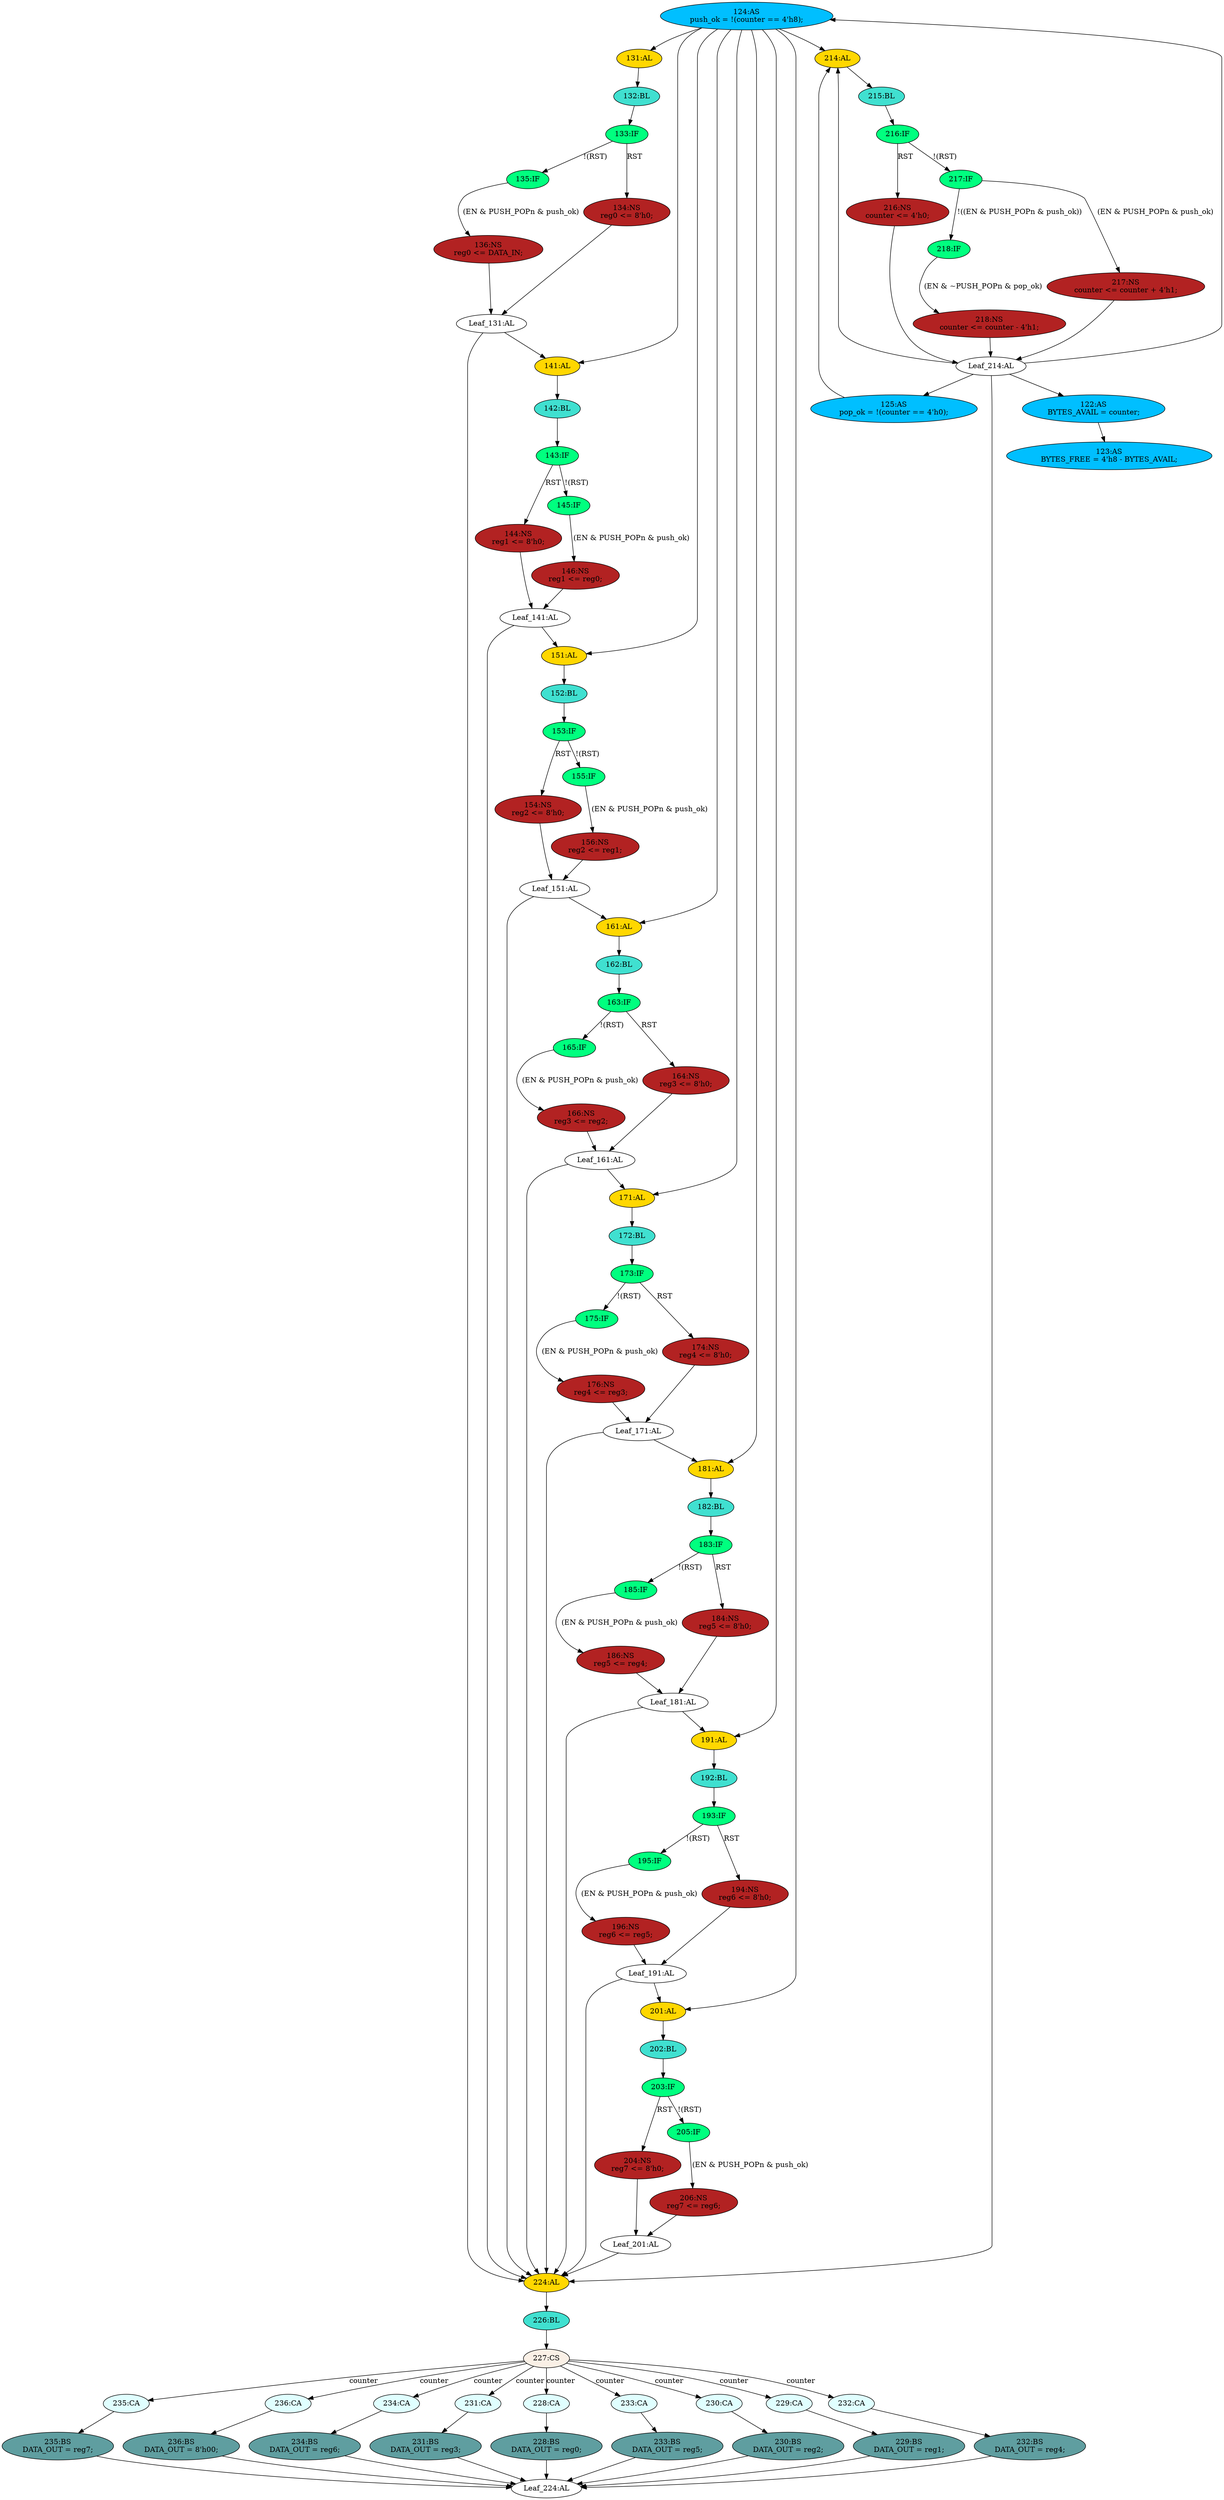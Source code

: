 strict digraph "compose( ,  )" {
	node [label="\N"];
	"Leaf_161:AL"	 [def_var="['reg3']",
		label="Leaf_161:AL"];
	"171:AL"	 [ast="<pyverilog.vparser.ast.Always object at 0x7fbcc988c250>",
		clk_sens=True,
		fillcolor=gold,
		label="171:AL",
		sens="['CLK', 'RST']",
		statements="[]",
		style=filled,
		typ=Always,
		use_var="['RST', 'EN', 'PUSH_POPn', 'reg3', 'push_ok']"];
	"Leaf_161:AL" -> "171:AL";
	"224:AL"	 [ast="<pyverilog.vparser.ast.Always object at 0x7fbcc987ead0>",
		clk_sens=False,
		fillcolor=gold,
		label="224:AL",
		sens="['counter', 'reg0', 'reg1', 'reg2', 'reg3', 'reg4', 'reg5', 'reg6', 'reg7']",
		statements="[]",
		style=filled,
		typ=Always,
		use_var="['reg5', 'reg6', 'reg7', 'reg4', 'counter', 'reg2', 'reg3', 'reg0', 'reg1']"];
	"Leaf_161:AL" -> "224:AL";
	"201:AL"	 [ast="<pyverilog.vparser.ast.Always object at 0x7fbcc9881610>",
		clk_sens=True,
		fillcolor=gold,
		label="201:AL",
		sens="['CLK', 'RST']",
		statements="[]",
		style=filled,
		typ=Always,
		use_var="['RST', 'reg6', 'EN', 'PUSH_POPn', 'push_ok']"];
	"202:BL"	 [ast="<pyverilog.vparser.ast.Block object at 0x7fbcc9881650>",
		fillcolor=turquoise,
		label="202:BL",
		statements="[]",
		style=filled,
		typ=Block];
	"201:AL" -> "202:BL"	 [cond="[]",
		lineno=None];
	"Leaf_171:AL"	 [def_var="['reg4']",
		label="Leaf_171:AL"];
	"181:AL"	 [ast="<pyverilog.vparser.ast.Always object at 0x7fbcc988c8d0>",
		clk_sens=True,
		fillcolor=gold,
		label="181:AL",
		sens="['CLK', 'RST']",
		statements="[]",
		style=filled,
		typ=Always,
		use_var="['RST', 'reg4', 'EN', 'PUSH_POPn', 'push_ok']"];
	"Leaf_171:AL" -> "181:AL";
	"Leaf_171:AL" -> "224:AL";
	"193:IF"	 [ast="<pyverilog.vparser.ast.IfStatement object at 0x7fbcc98810d0>",
		fillcolor=springgreen,
		label="193:IF",
		statements="[]",
		style=filled,
		typ=IfStatement];
	"195:IF"	 [ast="<pyverilog.vparser.ast.IfStatement object at 0x7fbcc98812d0>",
		fillcolor=springgreen,
		label="195:IF",
		statements="[]",
		style=filled,
		typ=IfStatement];
	"193:IF" -> "195:IF"	 [cond="['RST']",
		label="!(RST)",
		lineno=193];
	"194:NS"	 [ast="<pyverilog.vparser.ast.NonblockingSubstitution object at 0x7fbcc9881110>",
		fillcolor=firebrick,
		label="194:NS
reg6 <= 8'h0;",
		statements="[<pyverilog.vparser.ast.NonblockingSubstitution object at 0x7fbcc9881110>]",
		style=filled,
		typ=NonblockingSubstitution];
	"193:IF" -> "194:NS"	 [cond="['RST']",
		label=RST,
		lineno=193];
	"136:NS"	 [ast="<pyverilog.vparser.ast.NonblockingSubstitution object at 0x7fbcc9b65d10>",
		fillcolor=firebrick,
		label="136:NS
reg0 <= DATA_IN;",
		statements="[<pyverilog.vparser.ast.NonblockingSubstitution object at 0x7fbcc9b65d10>]",
		style=filled,
		typ=NonblockingSubstitution];
	"Leaf_131:AL"	 [def_var="['reg0']",
		label="Leaf_131:AL"];
	"136:NS" -> "Leaf_131:AL"	 [cond="[]",
		lineno=None];
	"185:IF"	 [ast="<pyverilog.vparser.ast.IfStatement object at 0x7fbcc988cc10>",
		fillcolor=springgreen,
		label="185:IF",
		statements="[]",
		style=filled,
		typ=IfStatement];
	"186:NS"	 [ast="<pyverilog.vparser.ast.NonblockingSubstitution object at 0x7fbcc988cdd0>",
		fillcolor=firebrick,
		label="186:NS
reg5 <= reg4;",
		statements="[<pyverilog.vparser.ast.NonblockingSubstitution object at 0x7fbcc988cdd0>]",
		style=filled,
		typ=NonblockingSubstitution];
	"185:IF" -> "186:NS"	 [cond="['EN', 'PUSH_POPn', 'push_ok']",
		label="(EN & PUSH_POPn & push_ok)",
		lineno=185];
	"204:NS"	 [ast="<pyverilog.vparser.ast.NonblockingSubstitution object at 0x7fbcc9881790>",
		fillcolor=firebrick,
		label="204:NS
reg7 <= 8'h0;",
		statements="[<pyverilog.vparser.ast.NonblockingSubstitution object at 0x7fbcc9881790>]",
		style=filled,
		typ=NonblockingSubstitution];
	"Leaf_201:AL"	 [def_var="['reg7']",
		label="Leaf_201:AL"];
	"204:NS" -> "Leaf_201:AL"	 [cond="[]",
		lineno=None];
	"151:AL"	 [ast="<pyverilog.vparser.ast.Always object at 0x7fbcc94a9510>",
		clk_sens=True,
		fillcolor=gold,
		label="151:AL",
		sens="['CLK', 'RST']",
		statements="[]",
		style=filled,
		typ=Always,
		use_var="['RST', 'EN', 'PUSH_POPn', 'push_ok', 'reg1']"];
	"152:BL"	 [ast="<pyverilog.vparser.ast.Block object at 0x7fbcc94a9550>",
		fillcolor=turquoise,
		label="152:BL",
		statements="[]",
		style=filled,
		typ=Block];
	"151:AL" -> "152:BL"	 [cond="[]",
		lineno=None];
	"205:IF"	 [ast="<pyverilog.vparser.ast.IfStatement object at 0x7fbcc9881950>",
		fillcolor=springgreen,
		label="205:IF",
		statements="[]",
		style=filled,
		typ=IfStatement];
	"206:NS"	 [ast="<pyverilog.vparser.ast.NonblockingSubstitution object at 0x7fbcc9881b10>",
		fillcolor=firebrick,
		label="206:NS
reg7 <= reg6;",
		statements="[<pyverilog.vparser.ast.NonblockingSubstitution object at 0x7fbcc9881b10>]",
		style=filled,
		typ=NonblockingSubstitution];
	"205:IF" -> "206:NS"	 [cond="['EN', 'PUSH_POPn', 'push_ok']",
		label="(EN & PUSH_POPn & push_ok)",
		lineno=205];
	"176:NS"	 [ast="<pyverilog.vparser.ast.NonblockingSubstitution object at 0x7fbcc988c750>",
		fillcolor=firebrick,
		label="176:NS
reg4 <= reg3;",
		statements="[<pyverilog.vparser.ast.NonblockingSubstitution object at 0x7fbcc988c750>]",
		style=filled,
		typ=NonblockingSubstitution];
	"176:NS" -> "Leaf_171:AL"	 [cond="[]",
		lineno=None];
	"161:AL"	 [ast="<pyverilog.vparser.ast.Always object at 0x7fbcc94a9b90>",
		clk_sens=True,
		fillcolor=gold,
		label="161:AL",
		sens="['CLK', 'RST']",
		statements="[]",
		style=filled,
		typ=Always,
		use_var="['RST', 'reg2', 'EN', 'PUSH_POPn', 'push_ok']"];
	"162:BL"	 [ast="<pyverilog.vparser.ast.Block object at 0x7fbcc94a9bd0>",
		fillcolor=turquoise,
		label="162:BL",
		statements="[]",
		style=filled,
		typ=Block];
	"161:AL" -> "162:BL"	 [cond="[]",
		lineno=None];
	"214:AL"	 [ast="<pyverilog.vparser.ast.Always object at 0x7fbcc9881c90>",
		clk_sens=True,
		fillcolor=gold,
		label="214:AL",
		sens="['CLK', 'RST']",
		statements="[]",
		style=filled,
		typ=Always,
		use_var="['EN', 'push_ok', 'PUSH_POPn', 'RST', 'pop_ok', 'counter']"];
	"215:BL"	 [ast="<pyverilog.vparser.ast.Block object at 0x7fbcc9881cd0>",
		fillcolor=turquoise,
		label="215:BL",
		statements="[]",
		style=filled,
		typ=Block];
	"214:AL" -> "215:BL"	 [cond="[]",
		lineno=None];
	"154:NS"	 [ast="<pyverilog.vparser.ast.NonblockingSubstitution object at 0x7fbcc94a9690>",
		fillcolor=firebrick,
		label="154:NS
reg2 <= 8'h0;",
		statements="[<pyverilog.vparser.ast.NonblockingSubstitution object at 0x7fbcc94a9690>]",
		style=filled,
		typ=NonblockingSubstitution];
	"Leaf_151:AL"	 [def_var="['reg2']",
		label="Leaf_151:AL"];
	"154:NS" -> "Leaf_151:AL"	 [cond="[]",
		lineno=None];
	"132:BL"	 [ast="<pyverilog.vparser.ast.Block object at 0x7fbcc9b65850>",
		fillcolor=turquoise,
		label="132:BL",
		statements="[]",
		style=filled,
		typ=Block];
	"133:IF"	 [ast="<pyverilog.vparser.ast.IfStatement object at 0x7fbcc9b65950>",
		fillcolor=springgreen,
		label="133:IF",
		statements="[]",
		style=filled,
		typ=IfStatement];
	"132:BL" -> "133:IF"	 [cond="[]",
		lineno=None];
	"166:NS"	 [ast="<pyverilog.vparser.ast.NonblockingSubstitution object at 0x7fbcc988c0d0>",
		fillcolor=firebrick,
		label="166:NS
reg3 <= reg2;",
		statements="[<pyverilog.vparser.ast.NonblockingSubstitution object at 0x7fbcc988c0d0>]",
		style=filled,
		typ=NonblockingSubstitution];
	"166:NS" -> "Leaf_161:AL"	 [cond="[]",
		lineno=None];
	"196:NS"	 [ast="<pyverilog.vparser.ast.NonblockingSubstitution object at 0x7fbcc9881490>",
		fillcolor=firebrick,
		label="196:NS
reg6 <= reg5;",
		statements="[<pyverilog.vparser.ast.NonblockingSubstitution object at 0x7fbcc9881490>]",
		style=filled,
		typ=NonblockingSubstitution];
	"195:IF" -> "196:NS"	 [cond="['EN', 'PUSH_POPn', 'push_ok']",
		label="(EN & PUSH_POPn & push_ok)",
		lineno=195];
	"155:IF"	 [ast="<pyverilog.vparser.ast.IfStatement object at 0x7fbcc94a9850>",
		fillcolor=springgreen,
		label="155:IF",
		statements="[]",
		style=filled,
		typ=IfStatement];
	"156:NS"	 [ast="<pyverilog.vparser.ast.NonblockingSubstitution object at 0x7fbcc94a9a10>",
		fillcolor=firebrick,
		label="156:NS
reg2 <= reg1;",
		statements="[<pyverilog.vparser.ast.NonblockingSubstitution object at 0x7fbcc94a9a10>]",
		style=filled,
		typ=NonblockingSubstitution];
	"155:IF" -> "156:NS"	 [cond="['EN', 'PUSH_POPn', 'push_ok']",
		label="(EN & PUSH_POPn & push_ok)",
		lineno=155];
	"235:BS"	 [ast="<pyverilog.vparser.ast.BlockingSubstitution object at 0x7fbcc9889b10>",
		fillcolor=cadetblue,
		label="235:BS
DATA_OUT = reg7;",
		statements="[<pyverilog.vparser.ast.BlockingSubstitution object at 0x7fbcc9889b10>]",
		style=filled,
		typ=BlockingSubstitution];
	"Leaf_224:AL"	 [def_var="['DATA_OUT']",
		label="Leaf_224:AL"];
	"235:BS" -> "Leaf_224:AL"	 [cond="[]",
		lineno=None];
	"218:IF"	 [ast="<pyverilog.vparser.ast.IfStatement object at 0x7fbcc987e510>",
		fillcolor=springgreen,
		label="218:IF",
		statements="[]",
		style=filled,
		typ=IfStatement];
	"218:NS"	 [ast="<pyverilog.vparser.ast.NonblockingSubstitution object at 0x7fbcc987e690>",
		fillcolor=firebrick,
		label="218:NS
counter <= counter - 4'h1;",
		statements="[<pyverilog.vparser.ast.NonblockingSubstitution object at 0x7fbcc987e690>]",
		style=filled,
		typ=NonblockingSubstitution];
	"218:IF" -> "218:NS"	 [cond="['EN', 'PUSH_POPn', 'pop_ok']",
		label="(EN & ~PUSH_POPn & pop_ok)",
		lineno=218];
	"236:BS"	 [ast="<pyverilog.vparser.ast.BlockingSubstitution object at 0x7fbcc9889cd0>",
		fillcolor=cadetblue,
		label="236:BS
DATA_OUT = 8'h00;",
		statements="[<pyverilog.vparser.ast.BlockingSubstitution object at 0x7fbcc9889cd0>]",
		style=filled,
		typ=BlockingSubstitution];
	"236:BS" -> "Leaf_224:AL"	 [cond="[]",
		lineno=None];
	"142:BL"	 [ast="<pyverilog.vparser.ast.Block object at 0x7fbcc9b65e90>",
		fillcolor=turquoise,
		label="142:BL",
		statements="[]",
		style=filled,
		typ=Block];
	"143:IF"	 [ast="<pyverilog.vparser.ast.IfStatement object at 0x7fbcc9b65f90>",
		fillcolor=springgreen,
		label="143:IF",
		statements="[]",
		style=filled,
		typ=IfStatement];
	"142:BL" -> "143:IF"	 [cond="[]",
		lineno=None];
	"234:BS"	 [ast="<pyverilog.vparser.ast.BlockingSubstitution object at 0x7fbcc9889910>",
		fillcolor=cadetblue,
		label="234:BS
DATA_OUT = reg6;",
		statements="[<pyverilog.vparser.ast.BlockingSubstitution object at 0x7fbcc9889910>]",
		style=filled,
		typ=BlockingSubstitution];
	"234:BS" -> "Leaf_224:AL"	 [cond="[]",
		lineno=None];
	"231:CA"	 [ast="<pyverilog.vparser.ast.Case object at 0x7fbcc9889210>",
		fillcolor=lightcyan,
		label="231:CA",
		statements="[]",
		style=filled,
		typ=Case];
	"231:BS"	 [ast="<pyverilog.vparser.ast.BlockingSubstitution object at 0x7fbcc9889310>",
		fillcolor=cadetblue,
		label="231:BS
DATA_OUT = reg3;",
		statements="[<pyverilog.vparser.ast.BlockingSubstitution object at 0x7fbcc9889310>]",
		style=filled,
		typ=BlockingSubstitution];
	"231:CA" -> "231:BS"	 [cond="[]",
		lineno=None];
	"228:CA"	 [ast="<pyverilog.vparser.ast.Case object at 0x7fbcc987ebd0>",
		fillcolor=lightcyan,
		label="228:CA",
		statements="[]",
		style=filled,
		typ=Case];
	"228:BS"	 [ast="<pyverilog.vparser.ast.BlockingSubstitution object at 0x7fbcc987ecd0>",
		fillcolor=cadetblue,
		label="228:BS
DATA_OUT = reg0;",
		statements="[<pyverilog.vparser.ast.BlockingSubstitution object at 0x7fbcc987ecd0>]",
		style=filled,
		typ=BlockingSubstitution];
	"228:CA" -> "228:BS"	 [cond="[]",
		lineno=None];
	"217:NS"	 [ast="<pyverilog.vparser.ast.NonblockingSubstitution object at 0x7fbcc987e250>",
		fillcolor=firebrick,
		label="217:NS
counter <= counter + 4'h1;",
		statements="[<pyverilog.vparser.ast.NonblockingSubstitution object at 0x7fbcc987e250>]",
		style=filled,
		typ=NonblockingSubstitution];
	"Leaf_214:AL"	 [def_var="['counter']",
		label="Leaf_214:AL"];
	"217:NS" -> "Leaf_214:AL"	 [cond="[]",
		lineno=None];
	"131:AL"	 [ast="<pyverilog.vparser.ast.Always object at 0x7fbcc9b65810>",
		clk_sens=True,
		fillcolor=gold,
		label="131:AL",
		sens="['CLK', 'RST']",
		statements="[]",
		style=filled,
		typ=Always,
		use_var="['RST', 'EN', 'PUSH_POPn', 'DATA_IN', 'push_ok']"];
	"131:AL" -> "132:BL"	 [cond="[]",
		lineno=None];
	"163:IF"	 [ast="<pyverilog.vparser.ast.IfStatement object at 0x7fbcc94a9cd0>",
		fillcolor=springgreen,
		label="163:IF",
		statements="[]",
		style=filled,
		typ=IfStatement];
	"162:BL" -> "163:IF"	 [cond="[]",
		lineno=None];
	"164:NS"	 [ast="<pyverilog.vparser.ast.NonblockingSubstitution object at 0x7fbcc94a9d10>",
		fillcolor=firebrick,
		label="164:NS
reg3 <= 8'h0;",
		statements="[<pyverilog.vparser.ast.NonblockingSubstitution object at 0x7fbcc94a9d10>]",
		style=filled,
		typ=NonblockingSubstitution];
	"163:IF" -> "164:NS"	 [cond="['RST']",
		label=RST,
		lineno=163];
	"165:IF"	 [ast="<pyverilog.vparser.ast.IfStatement object at 0x7fbcc94a9ed0>",
		fillcolor=springgreen,
		label="165:IF",
		statements="[]",
		style=filled,
		typ=IfStatement];
	"163:IF" -> "165:IF"	 [cond="['RST']",
		label="!(RST)",
		lineno=163];
	"172:BL"	 [ast="<pyverilog.vparser.ast.Block object at 0x7fbcc988c290>",
		fillcolor=turquoise,
		label="172:BL",
		statements="[]",
		style=filled,
		typ=Block];
	"171:AL" -> "172:BL"	 [cond="[]",
		lineno=None];
	"141:AL"	 [ast="<pyverilog.vparser.ast.Always object at 0x7fbcc9b65e50>",
		clk_sens=True,
		fillcolor=gold,
		label="141:AL",
		sens="['CLK', 'RST']",
		statements="[]",
		style=filled,
		typ=Always,
		use_var="['RST', 'EN', 'PUSH_POPn', 'reg0', 'push_ok']"];
	"141:AL" -> "142:BL"	 [cond="[]",
		lineno=None];
	"228:BS" -> "Leaf_224:AL"	 [cond="[]",
		lineno=None];
	"153:IF"	 [ast="<pyverilog.vparser.ast.IfStatement object at 0x7fbcc94a9650>",
		fillcolor=springgreen,
		label="153:IF",
		statements="[]",
		style=filled,
		typ=IfStatement];
	"153:IF" -> "154:NS"	 [cond="['RST']",
		label=RST,
		lineno=153];
	"153:IF" -> "155:IF"	 [cond="['RST']",
		label="!(RST)",
		lineno=153];
	"183:IF"	 [ast="<pyverilog.vparser.ast.IfStatement object at 0x7fbcc988ca10>",
		fillcolor=springgreen,
		label="183:IF",
		statements="[]",
		style=filled,
		typ=IfStatement];
	"183:IF" -> "185:IF"	 [cond="['RST']",
		label="!(RST)",
		lineno=183];
	"184:NS"	 [ast="<pyverilog.vparser.ast.NonblockingSubstitution object at 0x7fbcc988ca50>",
		fillcolor=firebrick,
		label="184:NS
reg5 <= 8'h0;",
		statements="[<pyverilog.vparser.ast.NonblockingSubstitution object at 0x7fbcc988ca50>]",
		style=filled,
		typ=NonblockingSubstitution];
	"183:IF" -> "184:NS"	 [cond="['RST']",
		label=RST,
		lineno=183];
	"231:BS" -> "Leaf_224:AL"	 [cond="[]",
		lineno=None];
	"236:CA"	 [ast="<pyverilog.vparser.ast.Case object at 0x7fbcc9889bd0>",
		fillcolor=lightcyan,
		label="236:CA",
		statements="[]",
		style=filled,
		typ=Case];
	"236:CA" -> "236:BS"	 [cond="[]",
		lineno=None];
	"Leaf_151:AL" -> "161:AL";
	"Leaf_151:AL" -> "224:AL";
	"144:NS"	 [ast="<pyverilog.vparser.ast.NonblockingSubstitution object at 0x7fbcc9b65fd0>",
		fillcolor=firebrick,
		label="144:NS
reg1 <= 8'h0;",
		statements="[<pyverilog.vparser.ast.NonblockingSubstitution object at 0x7fbcc9b65fd0>]",
		style=filled,
		typ=NonblockingSubstitution];
	"Leaf_141:AL"	 [def_var="['reg1']",
		label="Leaf_141:AL"];
	"144:NS" -> "Leaf_141:AL"	 [cond="[]",
		lineno=None];
	"192:BL"	 [ast="<pyverilog.vparser.ast.Block object at 0x7fbcc988cf90>",
		fillcolor=turquoise,
		label="192:BL",
		statements="[]",
		style=filled,
		typ=Block];
	"192:BL" -> "193:IF"	 [cond="[]",
		lineno=None];
	"Leaf_181:AL"	 [def_var="['reg5']",
		label="Leaf_181:AL"];
	"186:NS" -> "Leaf_181:AL"	 [cond="[]",
		lineno=None];
	"216:IF"	 [ast="<pyverilog.vparser.ast.IfStatement object at 0x7fbcc9881dd0>",
		fillcolor=springgreen,
		label="216:IF",
		statements="[]",
		style=filled,
		typ=IfStatement];
	"215:BL" -> "216:IF"	 [cond="[]",
		lineno=None];
	"216:NS"	 [ast="<pyverilog.vparser.ast.NonblockingSubstitution object at 0x7fbcc9881e10>",
		fillcolor=firebrick,
		label="216:NS
counter <= 4'h0;",
		statements="[<pyverilog.vparser.ast.NonblockingSubstitution object at 0x7fbcc9881e10>]",
		style=filled,
		typ=NonblockingSubstitution];
	"216:NS" -> "Leaf_214:AL"	 [cond="[]",
		lineno=None];
	"135:IF"	 [ast="<pyverilog.vparser.ast.IfStatement object at 0x7fbcc9b65b50>",
		fillcolor=springgreen,
		label="135:IF",
		statements="[]",
		style=filled,
		typ=IfStatement];
	"135:IF" -> "136:NS"	 [cond="['EN', 'PUSH_POPn', 'push_ok']",
		label="(EN & PUSH_POPn & push_ok)",
		lineno=135];
	"233:CA"	 [ast="<pyverilog.vparser.ast.Case object at 0x7fbcc9889610>",
		fillcolor=lightcyan,
		label="233:CA",
		statements="[]",
		style=filled,
		typ=Case];
	"233:BS"	 [ast="<pyverilog.vparser.ast.BlockingSubstitution object at 0x7fbcc9889710>",
		fillcolor=cadetblue,
		label="233:BS
DATA_OUT = reg5;",
		statements="[<pyverilog.vparser.ast.BlockingSubstitution object at 0x7fbcc9889710>]",
		style=filled,
		typ=BlockingSubstitution];
	"233:CA" -> "233:BS"	 [cond="[]",
		lineno=None];
	"230:CA"	 [ast="<pyverilog.vparser.ast.Case object at 0x7fbcc987efd0>",
		fillcolor=lightcyan,
		label="230:CA",
		statements="[]",
		style=filled,
		typ=Case];
	"230:BS"	 [ast="<pyverilog.vparser.ast.BlockingSubstitution object at 0x7fbcc9889110>",
		fillcolor=cadetblue,
		label="230:BS
DATA_OUT = reg2;",
		statements="[<pyverilog.vparser.ast.BlockingSubstitution object at 0x7fbcc9889110>]",
		style=filled,
		typ=BlockingSubstitution];
	"230:CA" -> "230:BS"	 [cond="[]",
		lineno=None];
	"Leaf_191:AL"	 [def_var="['reg6']",
		label="Leaf_191:AL"];
	"Leaf_191:AL" -> "201:AL";
	"Leaf_191:AL" -> "224:AL";
	"196:NS" -> "Leaf_191:AL"	 [cond="[]",
		lineno=None];
	"125:AS"	 [ast="<pyverilog.vparser.ast.Assign object at 0x7fbcc9b655d0>",
		def_var="['pop_ok']",
		fillcolor=deepskyblue,
		label="125:AS
pop_ok = !(counter == 4'h0);",
		statements="[]",
		style=filled,
		typ=Assign,
		use_var="['counter']"];
	"125:AS" -> "214:AL";
	"216:IF" -> "216:NS"	 [cond="['RST']",
		label=RST,
		lineno=216];
	"217:IF"	 [ast="<pyverilog.vparser.ast.IfStatement object at 0x7fbcc987e210>",
		fillcolor=springgreen,
		label="217:IF",
		statements="[]",
		style=filled,
		typ=IfStatement];
	"216:IF" -> "217:IF"	 [cond="['RST']",
		label="!(RST)",
		lineno=216];
	"229:BS"	 [ast="<pyverilog.vparser.ast.BlockingSubstitution object at 0x7fbcc987ef10>",
		fillcolor=cadetblue,
		label="229:BS
DATA_OUT = reg1;",
		statements="[<pyverilog.vparser.ast.BlockingSubstitution object at 0x7fbcc987ef10>]",
		style=filled,
		typ=BlockingSubstitution];
	"229:BS" -> "Leaf_224:AL"	 [cond="[]",
		lineno=None];
	"173:IF"	 [ast="<pyverilog.vparser.ast.IfStatement object at 0x7fbcc988c390>",
		fillcolor=springgreen,
		label="173:IF",
		statements="[]",
		style=filled,
		typ=IfStatement];
	"175:IF"	 [ast="<pyverilog.vparser.ast.IfStatement object at 0x7fbcc988c590>",
		fillcolor=springgreen,
		label="175:IF",
		statements="[]",
		style=filled,
		typ=IfStatement];
	"173:IF" -> "175:IF"	 [cond="['RST']",
		label="!(RST)",
		lineno=173];
	"174:NS"	 [ast="<pyverilog.vparser.ast.NonblockingSubstitution object at 0x7fbcc988c3d0>",
		fillcolor=firebrick,
		label="174:NS
reg4 <= 8'h0;",
		statements="[<pyverilog.vparser.ast.NonblockingSubstitution object at 0x7fbcc988c3d0>]",
		style=filled,
		typ=NonblockingSubstitution];
	"173:IF" -> "174:NS"	 [cond="['RST']",
		label=RST,
		lineno=173];
	"182:BL"	 [ast="<pyverilog.vparser.ast.Block object at 0x7fbcc988c910>",
		fillcolor=turquoise,
		label="182:BL",
		statements="[]",
		style=filled,
		typ=Block];
	"181:AL" -> "182:BL"	 [cond="[]",
		lineno=None];
	"234:CA"	 [ast="<pyverilog.vparser.ast.Case object at 0x7fbcc9889810>",
		fillcolor=lightcyan,
		label="234:CA",
		statements="[]",
		style=filled,
		typ=Case];
	"234:CA" -> "234:BS"	 [cond="[]",
		lineno=None];
	"Leaf_214:AL" -> "214:AL";
	"Leaf_214:AL" -> "125:AS";
	"Leaf_214:AL" -> "224:AL";
	"122:AS"	 [ast="<pyverilog.vparser.ast.Assign object at 0x7fbcc9748f50>",
		def_var="['BYTES_AVAIL']",
		fillcolor=deepskyblue,
		label="122:AS
BYTES_AVAIL = counter;",
		statements="[]",
		style=filled,
		typ=Assign,
		use_var="['counter']"];
	"Leaf_214:AL" -> "122:AS";
	"124:AS"	 [ast="<pyverilog.vparser.ast.Assign object at 0x7fbcc9b653d0>",
		def_var="['push_ok']",
		fillcolor=deepskyblue,
		label="124:AS
push_ok = !(counter == 4'h8);",
		statements="[]",
		style=filled,
		typ=Assign,
		use_var="['counter']"];
	"Leaf_214:AL" -> "124:AS";
	"233:BS" -> "Leaf_224:AL"	 [cond="[]",
		lineno=None];
	"203:IF"	 [ast="<pyverilog.vparser.ast.IfStatement object at 0x7fbcc9881750>",
		fillcolor=springgreen,
		label="203:IF",
		statements="[]",
		style=filled,
		typ=IfStatement];
	"202:BL" -> "203:IF"	 [cond="[]",
		lineno=None];
	"146:NS"	 [ast="<pyverilog.vparser.ast.NonblockingSubstitution object at 0x7fbcc94a9390>",
		fillcolor=firebrick,
		label="146:NS
reg1 <= reg0;",
		statements="[<pyverilog.vparser.ast.NonblockingSubstitution object at 0x7fbcc94a9390>]",
		style=filled,
		typ=NonblockingSubstitution];
	"146:NS" -> "Leaf_141:AL"	 [cond="[]",
		lineno=None];
	"206:NS" -> "Leaf_201:AL"	 [cond="[]",
		lineno=None];
	"143:IF" -> "144:NS"	 [cond="['RST']",
		label=RST,
		lineno=143];
	"145:IF"	 [ast="<pyverilog.vparser.ast.IfStatement object at 0x7fbcc94a91d0>",
		fillcolor=springgreen,
		label="145:IF",
		statements="[]",
		style=filled,
		typ=IfStatement];
	"143:IF" -> "145:IF"	 [cond="['RST']",
		label="!(RST)",
		lineno=143];
	"152:BL" -> "153:IF"	 [cond="[]",
		lineno=None];
	"Leaf_141:AL" -> "151:AL";
	"Leaf_141:AL" -> "224:AL";
	"235:CA"	 [ast="<pyverilog.vparser.ast.Case object at 0x7fbcc9889a10>",
		fillcolor=lightcyan,
		label="235:CA",
		statements="[]",
		style=filled,
		typ=Case];
	"235:CA" -> "235:BS"	 [cond="[]",
		lineno=None];
	"229:CA"	 [ast="<pyverilog.vparser.ast.Case object at 0x7fbcc987ee10>",
		fillcolor=lightcyan,
		label="229:CA",
		statements="[]",
		style=filled,
		typ=Case];
	"229:CA" -> "229:BS"	 [cond="[]",
		lineno=None];
	"172:BL" -> "173:IF"	 [cond="[]",
		lineno=None];
	"184:NS" -> "Leaf_181:AL"	 [cond="[]",
		lineno=None];
	"164:NS" -> "Leaf_161:AL"	 [cond="[]",
		lineno=None];
	"165:IF" -> "166:NS"	 [cond="['EN', 'PUSH_POPn', 'push_ok']",
		label="(EN & PUSH_POPn & push_ok)",
		lineno=165];
	"133:IF" -> "135:IF"	 [cond="['RST']",
		label="!(RST)",
		lineno=133];
	"134:NS"	 [ast="<pyverilog.vparser.ast.NonblockingSubstitution object at 0x7fbcc9b65990>",
		fillcolor=firebrick,
		label="134:NS
reg0 <= 8'h0;",
		statements="[<pyverilog.vparser.ast.NonblockingSubstitution object at 0x7fbcc9b65990>]",
		style=filled,
		typ=NonblockingSubstitution];
	"133:IF" -> "134:NS"	 [cond="['RST']",
		label=RST,
		lineno=133];
	"182:BL" -> "183:IF"	 [cond="[]",
		lineno=None];
	"175:IF" -> "176:NS"	 [cond="['EN', 'PUSH_POPn', 'push_ok']",
		label="(EN & PUSH_POPn & push_ok)",
		lineno=175];
	"226:BL"	 [ast="<pyverilog.vparser.ast.Block object at 0x7fbcc987ea90>",
		fillcolor=turquoise,
		label="226:BL",
		statements="[]",
		style=filled,
		typ=Block];
	"224:AL" -> "226:BL"	 [cond="[]",
		lineno=None];
	"156:NS" -> "Leaf_151:AL"	 [cond="[]",
		lineno=None];
	"227:CS"	 [ast="<pyverilog.vparser.ast.CaseStatement object at 0x7fbcc9889b90>",
		fillcolor=linen,
		label="227:CS",
		statements="[]",
		style=filled,
		typ=CaseStatement];
	"227:CS" -> "231:CA"	 [cond="['counter']",
		label=counter,
		lineno=227];
	"227:CS" -> "228:CA"	 [cond="['counter']",
		label=counter,
		lineno=227];
	"227:CS" -> "236:CA"	 [cond="['counter']",
		label=counter,
		lineno=227];
	"227:CS" -> "233:CA"	 [cond="['counter']",
		label=counter,
		lineno=227];
	"227:CS" -> "230:CA"	 [cond="['counter']",
		label=counter,
		lineno=227];
	"227:CS" -> "234:CA"	 [cond="['counter']",
		label=counter,
		lineno=227];
	"227:CS" -> "235:CA"	 [cond="['counter']",
		label=counter,
		lineno=227];
	"227:CS" -> "229:CA"	 [cond="['counter']",
		label=counter,
		lineno=227];
	"232:CA"	 [ast="<pyverilog.vparser.ast.Case object at 0x7fbcc9889410>",
		fillcolor=lightcyan,
		label="232:CA",
		statements="[]",
		style=filled,
		typ=Case];
	"227:CS" -> "232:CA"	 [cond="['counter']",
		label=counter,
		lineno=227];
	"232:BS"	 [ast="<pyverilog.vparser.ast.BlockingSubstitution object at 0x7fbcc9889510>",
		fillcolor=cadetblue,
		label="232:BS
DATA_OUT = reg4;",
		statements="[<pyverilog.vparser.ast.BlockingSubstitution object at 0x7fbcc9889510>]",
		style=filled,
		typ=BlockingSubstitution];
	"232:BS" -> "Leaf_224:AL"	 [cond="[]",
		lineno=None];
	"123:AS"	 [ast="<pyverilog.vparser.ast.Assign object at 0x7fbcc9b651d0>",
		def_var="['BYTES_FREE']",
		fillcolor=deepskyblue,
		label="123:AS
BYTES_FREE = 4'h8 - BYTES_AVAIL;",
		statements="[]",
		style=filled,
		typ=Assign,
		use_var="['BYTES_AVAIL']"];
	"122:AS" -> "123:AS";
	"174:NS" -> "Leaf_171:AL"	 [cond="[]",
		lineno=None];
	"124:AS" -> "201:AL";
	"124:AS" -> "151:AL";
	"124:AS" -> "161:AL";
	"124:AS" -> "214:AL";
	"124:AS" -> "131:AL";
	"124:AS" -> "171:AL";
	"124:AS" -> "141:AL";
	"124:AS" -> "181:AL";
	"191:AL"	 [ast="<pyverilog.vparser.ast.Always object at 0x7fbcc988cf50>",
		clk_sens=True,
		fillcolor=gold,
		label="191:AL",
		sens="['CLK', 'RST']",
		statements="[]",
		style=filled,
		typ=Always,
		use_var="['RST', 'EN', 'PUSH_POPn', 'push_ok', 'reg5']"];
	"124:AS" -> "191:AL";
	"203:IF" -> "204:NS"	 [cond="['RST']",
		label=RST,
		lineno=203];
	"203:IF" -> "205:IF"	 [cond="['RST']",
		label="!(RST)",
		lineno=203];
	"Leaf_181:AL" -> "224:AL";
	"Leaf_181:AL" -> "191:AL";
	"194:NS" -> "Leaf_191:AL"	 [cond="[]",
		lineno=None];
	"134:NS" -> "Leaf_131:AL"	 [cond="[]",
		lineno=None];
	"191:AL" -> "192:BL"	 [cond="[]",
		lineno=None];
	"232:CA" -> "232:BS"	 [cond="[]",
		lineno=None];
	"226:BL" -> "227:CS"	 [cond="[]",
		lineno=None];
	"218:NS" -> "Leaf_214:AL"	 [cond="[]",
		lineno=None];
	"Leaf_201:AL" -> "224:AL";
	"230:BS" -> "Leaf_224:AL"	 [cond="[]",
		lineno=None];
	"145:IF" -> "146:NS"	 [cond="['EN', 'PUSH_POPn', 'push_ok']",
		label="(EN & PUSH_POPn & push_ok)",
		lineno=145];
	"217:IF" -> "218:IF"	 [cond="['EN', 'PUSH_POPn', 'push_ok']",
		label="!((EN & PUSH_POPn & push_ok))",
		lineno=217];
	"217:IF" -> "217:NS"	 [cond="['EN', 'PUSH_POPn', 'push_ok']",
		label="(EN & PUSH_POPn & push_ok)",
		lineno=217];
	"Leaf_131:AL" -> "141:AL";
	"Leaf_131:AL" -> "224:AL";
}
